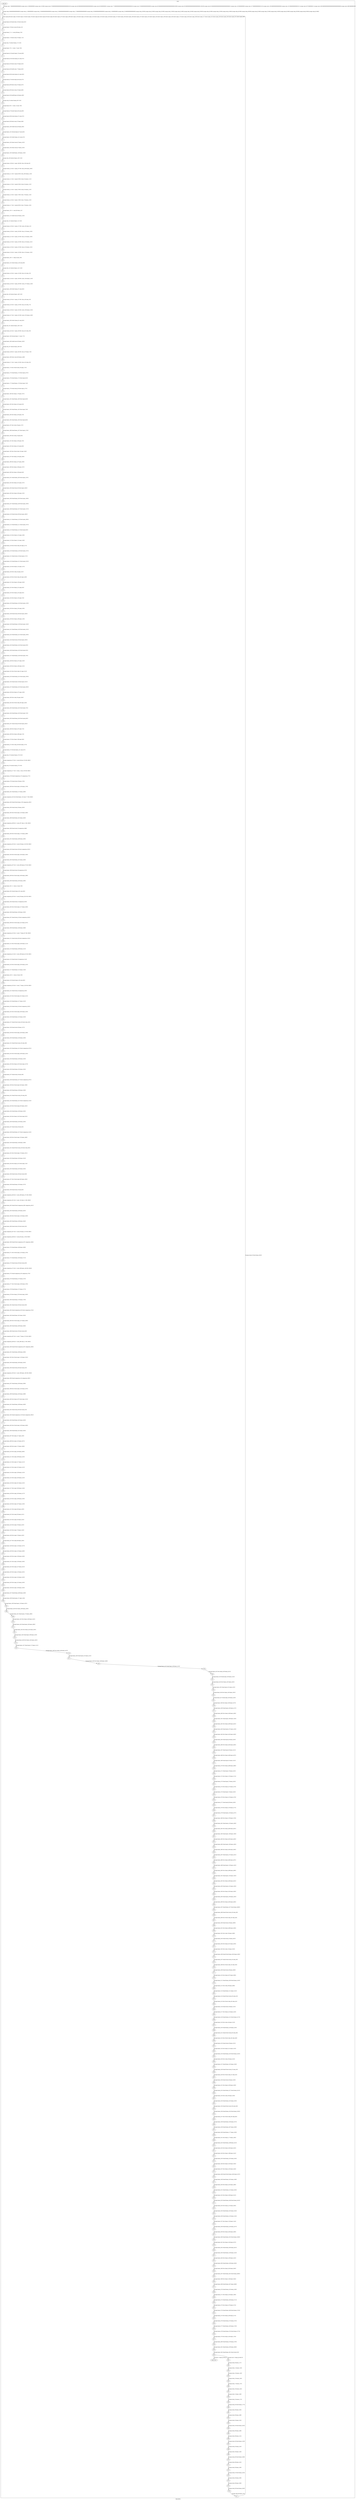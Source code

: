 digraph G {
label="Btor2XCFA";
subgraph cluster_0 {
label="main";
main_init[];
l1[];
l3[];
l4[];
l5[];
l6[];
l7[];
l8[];
l9[];
l10[];
l11[];
l12[];
l13[];
l14[];
l15[];
l16[];
l17[];
l18[];
l19[];
l20[];
l21[];
l22[];
l23[];
l24[];
l25[];
l26[];
l27[];
l28[];
l29[];
l30[];
l31[];
l32[];
l33[];
l34[];
l35[];
l36[];
l37[];
l38[];
l39[];
l40[];
l41[];
l42[];
l43[];
l44[];
l45[];
l46[];
l47[];
l48[];
l49[];
l50[];
l51[];
l52[];
l53[];
l54[];
l55[];
l56[];
l57[];
l58[];
l59[];
l60[];
l61[];
l62[];
l63[];
l64[];
l65[];
l66[];
l67[];
l68[];
l69[];
l70[];
l71[];
l72[];
l73[];
l74[];
l75[];
l76[];
l77[];
l78[];
l79[];
l80[];
l81[];
l82[];
l83[];
l84[];
l85[];
l86[];
l87[];
l88[];
l89[];
l90[];
l91[];
l92[];
l93[];
l94[];
l95[];
l96[];
l97[];
l98[];
l99[];
l100[];
l101[];
l102[];
l103[];
l104[];
l105[];
l106[];
l107[];
l108[];
l109[];
l110[];
l111[];
l112[];
l113[];
l114[];
l115[];
l116[];
l117[];
l118[];
l119[];
l120[];
l121[];
l122[];
l123[];
l124[];
l125[];
l126[];
l127[];
l128[];
l129[];
l130[];
l131[];
l132[];
l133[];
l134[];
l135[];
l136[];
l137[];
l138[];
l139[];
l140[];
l141[];
l142[];
l143[];
l144[];
l145[];
l146[];
l147[];
l148[];
l149[];
l150[];
l151[];
l152[];
l153[];
l154[];
l155[];
l156[];
l157[];
l158[];
l159[];
l160[];
l161[];
l162[];
l163[];
l164[];
l165[];
l166[];
l167[];
l168[];
l169[];
l170[];
l171[];
l172[];
l173[];
l174[];
l175[];
l176[];
l177[];
l178[];
l179[];
l180[];
l181[];
l182[];
l183[];
l184[];
l185[];
l186[];
l187[];
l188[];
l189[];
l190[];
l191[];
l192[];
l193[];
l194[];
l195[];
l196[];
l197[];
l198[];
l199[];
l200[];
l201[];
l202[];
l203[];
l204[];
l205[];
l206[];
l207[];
l208[];
l209[];
l210[];
l211[];
l212[];
l213[];
l214[];
l215[];
l216[];
l217[];
l218[];
l219[];
l220[];
l221[];
l222[];
l223[];
l224[];
l225[];
l226[];
l227[];
l228[];
l229[];
l230[];
l231[];
l232[];
l233[];
l234[];
l235[];
l236[];
l237[];
l238[];
l239[];
l240[];
l241[];
l242[];
l243[];
l244[];
l245[];
l246[];
l247[];
l248[];
l249[];
l250[];
l251[];
l252[];
l253[];
l254[];
l255[];
l256[];
l257[];
l258[];
l259[];
l260[];
l261[];
l262[];
l263[];
l264[];
l265[];
l266[];
l267[];
l268[];
l269[];
l270[];
l271[];
l272[];
l273[];
l274[];
l275[];
l276[];
l277[];
l278[];
l279[];
l280[];
l281[];
l282[];
l283[];
l284[];
l285[];
l286[];
l287[];
l288[];
l289[];
l290[];
l291[];
l292[];
l293[];
l294[];
l295[];
l296[];
l297[];
l298[];
l299[];
l300[];
l301[];
l302[];
l303[];
l304[];
l305[];
l306[];
l307[];
l308[];
l309[];
l310[];
l311[];
l312[];
l313[];
l314[];
l315[];
l316[];
l317[];
l318[];
l319[];
l320[];
l321[];
l322[];
l323[];
l324[];
l325[];
l326[];
l327[];
l328[];
l329[];
l330[];
l331[];
l332[];
l333[];
l334[];
l335[];
l336[];
l337[];
l338[];
l339[];
l340[];
l341[];
l342[];
l343[];
l344[];
l345[];
l346[];
l347[];
l348[];
l349[];
l350[];
l351[];
l352[];
l353[];
l354[];
l355[];
l356[];
l357[];
l358[];
l359[];
l360[];
l361[];
l362[];
l363[];
l364[];
l365[];
l366[];
l367[];
l368[];
l369[];
l370[];
l371[];
l372[];
l373[];
l374[];
l375[];
l376[];
l377[];
l378[];
l379[];
l380[];
l381[];
l382[];
l383[];
l384[];
l385[];
l386[];
l387[];
l388[];
l389[];
l390[];
l391[];
l392[];
l393[];
l394[];
l395[];
l396[];
l397[];
l398[];
l399[];
l400[];
l401[];
l402[];
l403[];
l404[];
l405[];
l406[];
l407[];
l408[];
l409[];
l410[];
l411[];
l412[];
l413[];
l414[];
l415[];
l416[];
l417[];
l418[];
l419[];
l420[];
l421[];
l422[];
l423[];
l424[];
l425[];
l426[];
l427[];
l428[];
l429[];
l430[];
l431[];
l432[];
l433[];
l434[];
l435[];
l436[];
l437[];
l438[];
l439[];
l440[];
l441[];
l442[];
l443[];
l444[];
l445[];
l446[];
l447[];
l448[];
l449[];
l450[];
main_error[];
l451[];
l452[];
l453[];
l454[];
l455[];
l456[];
l457[];
l458[];
l459[];
l460[];
l461[];
l462[];
l463[];
l464[];
l465[];
l466[];
l467[];
l468[];
l469[];
l470[];
l471[];
l472[];
l473[];
l474[];
l475[];
l476[];
l477[];
main_init -> l1 [label="[(assign const_7 #b0000000000000000),(assign const_10 #b00000000),(assign const_25 #b0),(assign const_67 #b00000000000000000000000000001010),(assign const_68 #b000000000000000000000000),(assign const_69 #b00000001),(assign const_77 #b00000000000000000000000000000010),(assign const_78 #b0000000000000000),(assign const_80 #b00000000000000000000000000010000),(assign const_85 #b00000000000000000000000001100100),(assign const_95 #b00000000000000000000000000000001),(assign const_128 #b00000000),(assign const_137 #b0000000000010110),(assign const_139 #b0000000000000000),(assign const_153 #b0000000000001011),(assign const_287 #b00000011),(assign const_296 #b00000000000000000000000000000000),(assign const_388 #b00000010)] "];
l3 -> l4 [label="[(havoc input_66),(havoc input_74),(havoc input_75),(havoc input_76),(havoc input_92),(havoc input_93),(havoc input_94),(havoc input_107),(havoc input_108),(havoc input_119),(havoc input_123),(havoc input_124),(havoc input_125),(havoc input_126),(havoc input_127),(havoc input_136),(havoc input_138),(havoc input_147),(havoc input_152),(havoc input_154),(havoc input_159),(havoc input_164),(havoc input_173),(havoc input_194),(havoc input_196),(havoc input_217),(havoc input_222),(havoc input_228),(havoc input_230),(havoc input_251),(havoc input_256)] "];
l4 -> l5 [label="[(assign binary_64 (bvand state_32 (bvnot state_62)))] "];
l5 -> l6 [label="[(assign binary_70 (bvxor const_69 state_21))] "];
l6 -> l7 [label="[(assign binary_71 (++ const_68 binary_70))] "];
l7 -> l8 [label="[(assign binary_72 (bvmul const_67 binary_71))] "];
l8 -> l9 [label="[(assign slice_73 (extract binary_72 0 16))] "];
l9 -> l10 [label="[(assign binary_79 (++ state_17 const_78))] "];
l10 -> l11 [label="[(assign binary_81 (bvashr binary_79 const_80))] "];
l11 -> l12 [label="[(assign binary_82 (bvsrem binary_81 const_67))] "];
l12 -> l13 [label="[(assign binary_83 (bvmul const_67 binary_82))] "];
l13 -> l14 [label="[(assign binary_84 (bvadd const_77 binary_83))] "];
l14 -> l15 [label="[(assign binary_86 (bvsrem binary_81 const_85))] "];
l15 -> l16 [label="[(assign binary_87 (bvsdiv binary_86 const_67))] "];
l16 -> l17 [label="[(assign binary_88 (bvmul const_67 binary_87))] "];
l17 -> l18 [label="[(assign binary_89 (bvmul const_67 binary_88))] "];
l18 -> l19 [label="[(assign binary_90 (bvadd binary_84 binary_89))] "];
l19 -> l20 [label="[(assign slice_91 (extract binary_90 0 16))] "];
l20 -> l21 [label="[(assign binary_96 (++ state_13 const_78))] "];
l21 -> l22 [label="[(assign binary_97 (bvashr binary_96 const_80))] "];
l22 -> l23 [label="[(assign binary_98 (bvsrem binary_97 const_67))] "];
l23 -> l24 [label="[(assign binary_99 (bvmul const_67 binary_98))] "];
l24 -> l25 [label="[(assign binary_100 (bvadd const_95 binary_99))] "];
l25 -> l26 [label="[(assign binary_101 (bvsrem binary_97 const_85))] "];
l26 -> l27 [label="[(assign binary_102 (bvsdiv binary_101 const_67))] "];
l27 -> l28 [label="[(assign binary_103 (bvmul const_67 binary_102))] "];
l28 -> l29 [label="[(assign binary_104 (bvmul const_67 binary_103))] "];
l29 -> l30 [label="[(assign binary_105 (bvadd binary_100 binary_104))] "];
l30 -> l31 [label="[(assign slice_106 (extract binary_105 0 16))] "];
l31 -> l32 [label="[(assign ternary_109 (ite (= input_108 #b1) slice_106 state_8))] "];
l32 -> l33 [label="[(assign ternary_110 (ite (= input_107 #b1) slice_106 ternary_109))] "];
l33 -> l34 [label="[(assign ternary_111 (ite (= input_94 #b1) slice_106 ternary_110))] "];
l34 -> l35 [label="[(assign ternary_112 (ite (= input_93 #b1) slice_91 ternary_111))] "];
l35 -> l36 [label="[(assign ternary_113 (ite (= input_92 #b1) slice_91 ternary_112))] "];
l36 -> l37 [label="[(assign ternary_114 (ite (= input_76 #b1) slice_91 ternary_113))] "];
l37 -> l38 [label="[(assign ternary_115 (ite (= input_75 #b1) slice_73 ternary_114))] "];
l38 -> l39 [label="[(assign ternary_116 (ite (= input_74 #b1) slice_73 ternary_115))] "];
l39 -> l40 [label="[(assign ternary_117 (ite (= input_66 #b1) slice_73 ternary_116))] "];
l40 -> l41 [label="[(assign binary_120 (++ const_68 state_11))] "];
l41 -> l42 [label="[(assign binary_121 (bvadd const_95 binary_120))] "];
l42 -> l43 [label="[(assign slice_122 (extract binary_121 0 8))] "];
l43 -> l44 [label="[(assign ternary_129 (ite (= input_127 #b1) const_128 state_11))] "];
l44 -> l45 [label="[(assign ternary_130 (ite (= input_126 #b1) slice_122 ternary_129))] "];
l45 -> l46 [label="[(assign ternary_131 (ite (= input_125 #b1) slice_122 ternary_130))] "];
l46 -> l47 [label="[(assign ternary_132 (ite (= input_124 #b1) slice_122 ternary_131))] "];
l47 -> l48 [label="[(assign ternary_133 (ite (= input_123 #b1) slice_122 ternary_132))] "];
l48 -> l49 [label="[(assign ternary_134 (ite (= input_119 #b1) slice_122 ternary_133))] "];
l49 -> l50 [label="[(assign binary_140 (++ state_8 const_78))] "];
l50 -> l51 [label="[(assign binary_141 (bvashr binary_140 const_80))] "];
l51 -> l52 [label="[(assign slice_142 (extract binary_141 0 16))] "];
l52 -> l53 [label="[(assign ternary_143 (ite (= input_123 #b1) slice_142 state_13))] "];
l53 -> l54 [label="[(assign ternary_144 (ite (= input_138 #b1) const_139 ternary_143))] "];
l54 -> l55 [label="[(assign ternary_145 (ite (= input_136 #b1) const_137 ternary_144))] "];
l55 -> l56 [label="[(assign binary_148 (bvsdiv binary_97 const_85))] "];
l56 -> l57 [label="[(assign slice_149 (extract binary_148 0 16))] "];
l57 -> l58 [label="[(assign ternary_150 (ite (= input_147 #b1) slice_149 state_15))] "];
l58 -> l59 [label="[(assign ternary_155 (ite (= input_119 #b1) slice_142 state_17))] "];
l59 -> l60 [label="[(assign ternary_156 (ite (= input_154 #b1) const_139 ternary_155))] "];
l60 -> l61 [label="[(assign ternary_157 (ite (= input_152 #b1) const_153 ternary_156))] "];
l61 -> l62 [label="[(assign binary_160 (bvsdiv binary_81 const_85))] "];
l62 -> l63 [label="[(assign slice_161 (extract binary_160 0 16))] "];
l63 -> l64 [label="[(assign ternary_162 (ite (= input_159 #b1) slice_161 state_19))] "];
l64 -> l65 [label="[(assign binary_165 (bvsrem binary_71 const_77))] "];
l65 -> l66 [label="[(assign binary_166 (bvadd const_95 binary_165))] "];
l66 -> l67 [label="[(assign slice_167 (extract binary_166 0 8))] "];
l67 -> l68 [label="[(assign ternary_168 (ite (= input_164 #b1) slice_167 binary_70))] "];
l68 -> l69 [label="[(assign binary_169 (bvxor const_69 ternary_168))] "];
l69 -> l70 [label="[(assign ternary_171 (ite (= input_124 #b1) slice_142 state_23))] "];
l70 -> l71 [label="[(assign binary_174 (bvor (bvnot state_26) input_173))] "];
l71 -> l72 [label="[(assign binary_175 (bvand binary_174 (bvnot input_107)))] "];
l72 -> l73 [label="[(assign binary_176 (bvand binary_175 (bvnot input_92)))] "];
l73 -> l74 [label="[(assign binary_177 (bvand binary_176 (bvnot input_74)))] "];
l74 -> l75 [label="[(assign binary_179 (bvand state_28 (bvnot input_127)))] "];
l75 -> l76 [label="[(assign binary_180 (bvor binary_179 input_107))] "];
l76 -> l77 [label="[(assign binary_181 (bvand binary_180 (bvnot input_94)))] "];
l77 -> l78 [label="[(assign binary_182 (bvor binary_181 input_92))] "];
l78 -> l79 [label="[(assign binary_183 (bvand binary_182 (bvnot input_76)))] "];
l79 -> l80 [label="[(assign binary_184 (bvor binary_183 input_74))] "];
l80 -> l81 [label="[(assign binary_185 (bvand binary_184 (bvnot input_66)))] "];
l81 -> l82 [label="[(assign binary_187 (bvor state_30 input_127))] "];
l82 -> l83 [label="[(assign binary_188 (bvand binary_187 (bvnot input_173)))] "];
l83 -> l84 [label="[(assign binary_190 (bvor state_32 input_94))] "];
l84 -> l85 [label="[(assign binary_191 (bvor binary_190 input_76))] "];
l85 -> l86 [label="[(assign binary_192 (bvor binary_191 input_66))] "];
l86 -> l87 [label="[(assign binary_195 (bvor (bvnot state_34) input_194))] "];
l87 -> l88 [label="[(assign binary_197 (bvor binary_195 input_196))] "];
l88 -> l89 [label="[(assign binary_198 (bvor binary_197 input_108))] "];
l89 -> l90 [label="[(assign binary_199 (bvor binary_198 input_107))] "];
l90 -> l91 [label="[(assign binary_200 (bvor binary_199 input_94))] "];
l91 -> l92 [label="[(assign binary_201 (bvand binary_200 (bvnot input_123)))] "];
l92 -> l93 [label="[(assign binary_202 (bvor binary_201 input_147))] "];
l93 -> l94 [label="[(assign binary_204 (bvand state_36 (bvnot input_194)))] "];
l94 -> l95 [label="[(assign binary_205 (bvor binary_204 input_123))] "];
l95 -> l96 [label="[(assign binary_206 (bvand binary_205 (bvnot input_138)))] "];
l96 -> l97 [label="[(assign binary_207 (bvand binary_206 (bvnot input_136)))] "];
l97 -> l98 [label="[(assign binary_208 (bvand binary_207 (bvnot input_147)))] "];
l98 -> l99 [label="[(assign binary_210 (bvand state_38 (bvnot input_196)))] "];
l99 -> l100 [label="[(assign binary_211 (bvand binary_210 (bvnot input_108)))] "];
l100 -> l101 [label="[(assign binary_212 (bvand binary_211 (bvnot input_107)))] "];
l101 -> l102 [label="[(assign binary_213 (bvand binary_212 (bvnot input_94)))] "];
l102 -> l103 [label="[(assign binary_214 (bvor binary_213 input_138))] "];
l103 -> l104 [label="[(assign binary_215 (bvor binary_214 input_136))] "];
l104 -> l105 [label="[(assign binary_218 (bvor (bvnot state_40) input_217))] "];
l105 -> l106 [label="[(assign binary_219 (bvand binary_218 (bvnot input_147)))] "];
l106 -> l107 [label="[(assign binary_221 (bvand state_42 (bvnot input_217)))] "];
l107 -> l108 [label="[(assign binary_223 (bvand binary_221 (bvnot input_222)))] "];
l108 -> l109 [label="[(assign binary_224 (bvor binary_223 input_147))] "];
l109 -> l110 [label="[(assign binary_226 (bvor state_44 input_222))] "];
l110 -> l111 [label="[(assign binary_229 (bvor (bvnot state_46) input_228))] "];
l111 -> l112 [label="[(assign binary_231 (bvor binary_229 input_230))] "];
l112 -> l113 [label="[(assign binary_232 (bvor binary_231 input_93))] "];
l113 -> l114 [label="[(assign binary_233 (bvor binary_232 input_92))] "];
l114 -> l115 [label="[(assign binary_234 (bvor binary_233 input_76))] "];
l115 -> l116 [label="[(assign binary_235 (bvand binary_234 (bvnot input_119)))] "];
l116 -> l117 [label="[(assign binary_236 (bvor binary_235 input_159))] "];
l117 -> l118 [label="[(assign binary_238 (bvand state_48 (bvnot input_228)))] "];
l118 -> l119 [label="[(assign binary_239 (bvor binary_238 input_119))] "];
l119 -> l120 [label="[(assign binary_240 (bvand binary_239 (bvnot input_154)))] "];
l120 -> l121 [label="[(assign binary_241 (bvand binary_240 (bvnot input_152)))] "];
l121 -> l122 [label="[(assign binary_242 (bvand binary_241 (bvnot input_159)))] "];
l122 -> l123 [label="[(assign binary_244 (bvand state_50 (bvnot input_230)))] "];
l123 -> l124 [label="[(assign binary_245 (bvand binary_244 (bvnot input_93)))] "];
l124 -> l125 [label="[(assign binary_246 (bvand binary_245 (bvnot input_92)))] "];
l125 -> l126 [label="[(assign binary_247 (bvand binary_246 (bvnot input_76)))] "];
l126 -> l127 [label="[(assign binary_248 (bvor binary_247 input_154))] "];
l127 -> l128 [label="[(assign binary_249 (bvor binary_248 input_152))] "];
l128 -> l129 [label="[(assign binary_252 (bvor (bvnot state_52) input_251))] "];
l129 -> l130 [label="[(assign binary_253 (bvand binary_252 (bvnot input_159)))] "];
l130 -> l131 [label="[(assign binary_255 (bvand state_54 (bvnot input_251)))] "];
l131 -> l132 [label="[(assign binary_257 (bvand binary_255 (bvnot input_256)))] "];
l132 -> l133 [label="[(assign binary_258 (bvor binary_257 input_159))] "];
l133 -> l134 [label="[(assign binary_260 (bvor state_56 input_256))] "];
l134 -> l135 [label="[(assign binary_262 (bvor (bvnot state_58) input_164))] "];
l135 -> l136 [label="[(assign binary_263 (bvand binary_262 (bvnot input_75)))] "];
l136 -> l137 [label="[(assign binary_264 (bvand binary_263 (bvnot input_74)))] "];
l137 -> l138 [label="[(assign binary_265 (bvand binary_264 (bvnot input_66)))] "];
l138 -> l139 [label="[(assign binary_267 (bvand state_60 (bvnot input_164)))] "];
l139 -> l140 [label="[(assign binary_268 (bvor binary_267 input_75))] "];
l140 -> l141 [label="[(assign binary_269 (bvor binary_268 input_74))] "];
l141 -> l142 [label="[(assign binary_270 (bvor binary_269 input_66))] "];
l142 -> l143 [label="[(assign binary_272 (bvor state_28 (bvnot input_127)))] "];
l143 -> l144 [label="[(assign binary_273 (bvsrem binary_141 const_67))] "];
l144 -> l145 [label="[(assign slice_274 (extract binary_273 8 32))] "];
l145 -> l146 [label="[(assign comparison_275 (ite (= const_68 slice_274) #b1 #b0))] "];
l146 -> l147 [label="[(assign slice_276 (extract binary_273 0 8))] "];
l147 -> l148 [label="[(assign comparison_277 (ite (= state_11 slice_276) #b1 #b0))] "];
l148 -> l149 [label="[(assign binary_278 (bvand comparison_275 comparison_277))] "];
l149 -> l150 [label="[(assign binary_279 (bvand state_30 binary_278))] "];
l150 -> l151 [label="[(assign binary_280 (bvor (bvnot input_126) binary_279))] "];
l151 -> l152 [label="[(assign binary_281 (bvand binary_272 binary_280))] "];
l152 -> l153 [label="[(assign comparison_282 (ite (bvule binary_120 const_77) #b1 #b0))] "];
l153 -> l154 [label="[(assign binary_283 (bvand (bvnot binary_278) comparison_282))] "];
l154 -> l155 [label="[(assign binary_284 (bvand state_30 binary_283))] "];
l155 -> l156 [label="[(assign binary_285 (bvor (bvnot input_125) binary_284))] "];
l156 -> l157 [label="[(assign binary_286 (bvand binary_281 binary_285))] "];
l157 -> l158 [label="[(assign comparison_288 (ite (= const_287 state_11) #b1 #b0))] "];
l158 -> l159 [label="[(assign binary_289 (bvand state_30 comparison_288))] "];
l159 -> l160 [label="[(assign binary_290 (bvor (bvnot input_173) binary_289))] "];
l160 -> l161 [label="[(assign binary_291 (bvand binary_286 binary_290))] "];
l161 -> l162 [label="[(assign comparison_292 (ite (= const_95 binary_102) #b1 #b0))] "];
l162 -> l163 [label="[(assign binary_293 (bvand state_36 (bvnot comparison_292)))] "];
l163 -> l164 [label="[(assign binary_294 (bvor (bvnot input_194) binary_293))] "];
l164 -> l165 [label="[(assign binary_295 (bvand binary_291 binary_294))] "];
l165 -> l166 [label="[(assign comparison_297 (ite (= const_296 binary_97) #b1 #b0))] "];
l166 -> l167 [label="[(assign binary_298 (bvand state_38 comparison_297))] "];
l167 -> l168 [label="[(assign binary_299 (bvor (bvnot input_196) binary_298))] "];
l168 -> l169 [label="[(assign binary_300 (bvand binary_295 binary_299))] "];
l169 -> l170 [label="[(assign binary_301 (++ state_15 const_78))] "];
l170 -> l171 [label="[(assign binary_302 (bvashr binary_301 const_80))] "];
l171 -> l172 [label="[(assign comparison_303 (ite (= const_95 binary_302) #b1 #b0))] "];
l172 -> l173 [label="[(assign binary_304 (bvand state_42 comparison_303))] "];
l173 -> l174 [label="[(assign binary_305 (bvor (bvnot input_217) binary_304))] "];
l174 -> l175 [label="[(assign binary_306 (bvand binary_300 binary_305))] "];
l175 -> l176 [label="[(assign binary_307 (bvand state_42 (bvnot comparison_303)))] "];
l176 -> l177 [label="[(assign binary_308 (bvor (bvnot input_222) binary_307))] "];
l177 -> l178 [label="[(assign binary_309 (bvand binary_306 binary_308))] "];
l178 -> l179 [label="[(assign comparison_310 (ite (= const_77 binary_87) #b1 #b0))] "];
l179 -> l180 [label="[(assign binary_311 (bvand state_48 (bvnot comparison_310)))] "];
l180 -> l181 [label="[(assign binary_312 (bvor (bvnot input_228) binary_311))] "];
l181 -> l182 [label="[(assign binary_313 (bvand binary_309 binary_312))] "];
l182 -> l183 [label="[(assign comparison_314 (ite (= const_296 binary_81) #b1 #b0))] "];
l183 -> l184 [label="[(assign binary_315 (bvand state_50 comparison_314))] "];
l184 -> l185 [label="[(assign binary_316 (bvor (bvnot input_230) binary_315))] "];
l185 -> l186 [label="[(assign binary_317 (bvand binary_313 binary_316))] "];
l186 -> l187 [label="[(assign binary_318 (++ state_19 const_78))] "];
l187 -> l188 [label="[(assign binary_319 (bvashr binary_318 const_80))] "];
l188 -> l189 [label="[(assign comparison_320 (ite (= const_77 binary_319) #b1 #b0))] "];
l189 -> l190 [label="[(assign binary_321 (bvand state_54 comparison_320))] "];
l190 -> l191 [label="[(assign binary_322 (bvor (bvnot input_251) binary_321))] "];
l191 -> l192 [label="[(assign binary_323 (bvand binary_317 binary_322))] "];
l192 -> l193 [label="[(assign binary_324 (bvand state_54 (bvnot comparison_320)))] "];
l193 -> l194 [label="[(assign binary_325 (bvor (bvnot input_256) binary_324))] "];
l194 -> l195 [label="[(assign binary_326 (bvand binary_323 binary_325))] "];
l195 -> l196 [label="[(assign binary_327 (bvand (bvnot state_26) (bvnot state_34)))] "];
l196 -> l197 [label="[(assign binary_328 (bvand state_60 binary_327))] "];
l197 -> l198 [label="[(assign binary_329 (bvor (bvnot input_164) binary_328))] "];
l198 -> l199 [label="[(assign binary_330 (bvand binary_326 binary_329))] "];
l199 -> l200 [label="[(assign binary_331 (bvand (bvnot state_26) state_38))] "];
l200 -> l201 [label="[(assign binary_332 (bvand binary_331 (bvnot comparison_297)))] "];
l201 -> l202 [label="[(assign binary_333 (bvor (bvnot input_108) binary_332))] "];
l202 -> l203 [label="[(assign binary_334 (bvand binary_330 binary_333))] "];
l203 -> l204 [label="[(assign binary_335 (bvor binary_332 (bvnot input_107)))] "];
l204 -> l205 [label="[(assign binary_336 (bvand binary_334 binary_335))] "];
l205 -> l206 [label="[(assign binary_337 (bvand state_28 state_38))] "];
l206 -> l207 [label="[(assign binary_338 (bvand binary_337 (bvnot comparison_297)))] "];
l207 -> l208 [label="[(assign binary_339 (bvor (bvnot input_94) binary_338))] "];
l208 -> l209 [label="[(assign binary_340 (bvand binary_336 binary_339))] "];
l209 -> l210 [label="[(assign binary_341 (bvand (bvnot state_26) state_50))] "];
l210 -> l211 [label="[(assign binary_342 (bvand binary_341 (bvnot comparison_314)))] "];
l211 -> l212 [label="[(assign binary_343 (bvor (bvnot input_93) binary_342))] "];
l212 -> l213 [label="[(assign binary_344 (bvand binary_340 binary_343))] "];
l213 -> l214 [label="[(assign binary_345 (bvor binary_342 (bvnot input_92)))] "];
l214 -> l215 [label="[(assign binary_346 (bvand binary_344 binary_345))] "];
l215 -> l216 [label="[(assign binary_347 (bvand state_28 state_50))] "];
l216 -> l217 [label="[(assign binary_348 (bvand binary_347 (bvnot comparison_314)))] "];
l217 -> l218 [label="[(assign binary_349 (bvor (bvnot input_76) binary_348))] "];
l218 -> l219 [label="[(assign binary_350 (bvand binary_346 binary_349))] "];
l219 -> l220 [label="[(assign binary_351 (bvand (bvnot state_26) (bvnot state_58)))] "];
l220 -> l221 [label="[(assign binary_352 (bvor (bvnot input_75) binary_351))] "];
l221 -> l222 [label="[(assign binary_353 (bvand binary_350 binary_352))] "];
l222 -> l223 [label="[(assign binary_354 (bvor binary_351 (bvnot input_74)))] "];
l223 -> l224 [label="[(assign binary_355 (bvand binary_353 binary_354))] "];
l224 -> l225 [label="[(assign binary_356 (bvand state_28 (bvnot state_58)))] "];
l225 -> l226 [label="[(assign binary_357 (bvor (bvnot input_66) binary_356))] "];
l226 -> l227 [label="[(assign binary_358 (bvand binary_355 binary_357))] "];
l227 -> l228 [label="[(assign binary_359 (bvand state_30 state_60))] "];
l228 -> l229 [label="[(assign comparison_360 (ite (= const_296 binary_273) #b1 #b0))] "];
l229 -> l230 [label="[(assign comparison_361 (ite (= const_128 state_11) #b1 #b0))] "];
l230 -> l231 [label="[(assign binary_362 (bvand (bvnot comparison_360) comparison_361))] "];
l231 -> l232 [label="[(assign binary_363 (bvand binary_359 binary_362))] "];
l232 -> l233 [label="[(assign binary_364 (bvor (bvnot input_124) binary_363))] "];
l233 -> l234 [label="[(assign binary_365 (bvand binary_358 binary_364))] "];
l234 -> l235 [label="[(assign binary_366 (bvand state_30 (bvnot state_34)))] "];
l235 -> l236 [label="[(assign comparison_367 (ite (= const_95 binary_273) #b1 #b0))] "];
l236 -> l237 [label="[(assign comparison_368 (ite (= const_69 state_11) #b1 #b0))] "];
l237 -> l238 [label="[(assign binary_369 (bvand (bvnot comparison_367) comparison_368))] "];
l238 -> l239 [label="[(assign binary_370 (bvand binary_366 binary_369))] "];
l239 -> l240 [label="[(assign binary_371 (bvor (bvnot input_123) binary_370))] "];
l240 -> l241 [label="[(assign binary_372 (bvand binary_365 binary_371))] "];
l241 -> l242 [label="[(assign binary_373 (bvand state_36 (bvnot state_40)))] "];
l242 -> l243 [label="[(assign comparison_374 (ite (= const_296 binary_148) #b1 #b0))] "];
l243 -> l244 [label="[(assign binary_375 (bvand comparison_292 comparison_374))] "];
l244 -> l245 [label="[(assign binary_376 (bvand binary_373 binary_375))] "];
l245 -> l246 [label="[(assign binary_377 (bvor (bvnot input_138) binary_376))] "];
l246 -> l247 [label="[(assign binary_378 (bvand binary_372 binary_377))] "];
l247 -> l248 [label="[(assign binary_379 (bvor binary_376 (bvnot input_136)))] "];
l248 -> l249 [label="[(assign binary_380 (bvand binary_378 binary_379))] "];
l249 -> l250 [label="[(assign binary_381 (bvand state_36 (bvnot state_40)))] "];
l250 -> l251 [label="[(assign binary_382 (bvand comparison_292 (bvnot comparison_374)))] "];
l251 -> l252 [label="[(assign binary_383 (bvand binary_381 binary_382))] "];
l252 -> l253 [label="[(assign binary_384 (bvor (bvnot input_147) binary_383))] "];
l253 -> l254 [label="[(assign binary_385 (bvand binary_380 binary_384))] "];
l254 -> l255 [label="[(assign binary_386 (bvand state_30 (bvnot state_46)))] "];
l255 -> l256 [label="[(assign comparison_387 (ite (= const_77 binary_273) #b1 #b0))] "];
l256 -> l257 [label="[(assign comparison_389 (ite (= const_388 state_11) #b1 #b0))] "];
l257 -> l258 [label="[(assign binary_390 (bvand (bvnot comparison_387) comparison_389))] "];
l258 -> l259 [label="[(assign binary_391 (bvand binary_386 binary_390))] "];
l259 -> l260 [label="[(assign binary_392 (bvor (bvnot input_119) binary_391))] "];
l260 -> l261 [label="[(assign binary_393 (bvand binary_385 binary_392))] "];
l261 -> l262 [label="[(assign binary_394 (bvand state_48 (bvnot state_52)))] "];
l262 -> l263 [label="[(assign comparison_395 (ite (= const_296 binary_160) #b1 #b0))] "];
l263 -> l264 [label="[(assign binary_396 (bvand comparison_310 comparison_395))] "];
l264 -> l265 [label="[(assign binary_397 (bvand binary_394 binary_396))] "];
l265 -> l266 [label="[(assign binary_398 (bvor (bvnot input_154) binary_397))] "];
l266 -> l267 [label="[(assign binary_399 (bvand binary_393 binary_398))] "];
l267 -> l268 [label="[(assign binary_400 (bvor binary_397 (bvnot input_152)))] "];
l268 -> l269 [label="[(assign binary_401 (bvand binary_399 binary_400))] "];
l269 -> l270 [label="[(assign binary_402 (bvand state_48 (bvnot state_52)))] "];
l270 -> l271 [label="[(assign binary_403 (bvand comparison_310 (bvnot comparison_395)))] "];
l271 -> l272 [label="[(assign binary_404 (bvand binary_402 binary_403))] "];
l272 -> l273 [label="[(assign binary_405 (bvor (bvnot input_159) binary_404))] "];
l273 -> l274 [label="[(assign binary_406 (bvand binary_401 binary_405))] "];
l274 -> l275 [label="[(assign binary_407 (bvor input_127 input_126))] "];
l275 -> l276 [label="[(assign binary_408 (bvor input_125 binary_407))] "];
l276 -> l277 [label="[(assign binary_409 (bvor input_173 binary_408))] "];
l277 -> l278 [label="[(assign binary_410 (bvor input_194 binary_409))] "];
l278 -> l279 [label="[(assign binary_411 (bvor input_196 binary_410))] "];
l279 -> l280 [label="[(assign binary_412 (bvor input_217 binary_411))] "];
l280 -> l281 [label="[(assign binary_413 (bvor input_222 binary_412))] "];
l281 -> l282 [label="[(assign binary_414 (bvor input_228 binary_413))] "];
l282 -> l283 [label="[(assign binary_415 (bvor input_230 binary_414))] "];
l283 -> l284 [label="[(assign binary_416 (bvor input_251 binary_415))] "];
l284 -> l285 [label="[(assign binary_417 (bvor input_256 binary_416))] "];
l285 -> l286 [label="[(assign binary_418 (bvor input_164 binary_417))] "];
l286 -> l287 [label="[(assign binary_419 (bvor input_108 binary_418))] "];
l287 -> l288 [label="[(assign binary_420 (bvor input_107 binary_419))] "];
l288 -> l289 [label="[(assign binary_421 (bvor input_94 binary_420))] "];
l289 -> l290 [label="[(assign binary_422 (bvor input_93 binary_421))] "];
l290 -> l291 [label="[(assign binary_423 (bvor input_92 binary_422))] "];
l291 -> l292 [label="[(assign binary_424 (bvor input_76 binary_423))] "];
l292 -> l293 [label="[(assign binary_425 (bvor input_75 binary_424))] "];
l293 -> l294 [label="[(assign binary_426 (bvor input_74 binary_425))] "];
l294 -> l295 [label="[(assign binary_427 (bvor input_66 binary_426))] "];
l295 -> l296 [label="[(assign binary_428 (bvor input_124 binary_427))] "];
l296 -> l297 [label="[(assign binary_429 (bvor input_123 binary_428))] "];
l297 -> l298 [label="[(assign binary_430 (bvor input_138 binary_429))] "];
l298 -> l299 [label="[(assign binary_431 (bvor input_136 binary_430))] "];
l299 -> l300 [label="[(assign binary_432 (bvor input_147 binary_431))] "];
l300 -> l301 [label="[(assign binary_433 (bvor input_119 binary_432))] "];
l301 -> l302 [label="[(assign binary_434 (bvor input_154 binary_433))] "];
l302 -> l303 [label="[(assign binary_435 (bvor input_152 binary_434))] "];
l303 -> l304 [label="[(assign binary_436 (bvor input_159 binary_435))] "];
l304 -> l305 [label="[(assign binary_437 (bvand binary_406 binary_436))] "];
l305 -> l306 [label="[(assign binary_438 (bvand input_127 input_126))] "];
l306 -> l307 [label="[(assign binary_439 (bvand input_125 binary_407))] "];
l307 -> l308 [label="[(assign binary_440 (bvor binary_438 binary_439))] "];
l308 -> l309 [label="[(assign binary_441 (bvand input_173 binary_408))] "];
l309 -> l310 [label="[(assign binary_442 (bvor binary_440 binary_441))] "];
l310 -> l311 [label="[(assign binary_443 (bvand input_194 binary_409))] "];
l311 -> l312 [label="[(assign binary_444 (bvor binary_442 binary_443))] "];
l312 -> l313 [label="[(assign binary_445 (bvand input_196 binary_410))] "];
l313 -> l314 [label="[(assign binary_446 (bvor binary_444 binary_445))] "];
l314 -> l315 [label="[(assign binary_447 (bvand input_217 binary_411))] "];
l315 -> l316 [label="[(assign binary_448 (bvor binary_446 binary_447))] "];
l316 -> l317 [label="[(assign binary_449 (bvand input_222 binary_412))] "];
l317 -> l318 [label="[(assign binary_450 (bvor binary_448 binary_449))] "];
l318 -> l319 [label="[(assign binary_451 (bvand input_228 binary_413))] "];
l319 -> l320 [label="[(assign binary_452 (bvor binary_450 binary_451))] "];
l320 -> l321 [label="[(assign binary_453 (bvand input_230 binary_414))] "];
l321 -> l322 [label="[(assign binary_454 (bvor binary_452 binary_453))] "];
l322 -> l323 [label="[(assign binary_455 (bvand input_251 binary_415))] "];
l323 -> l324 [label="[(assign binary_456 (bvor binary_454 binary_455))] "];
l324 -> l325 [label="[(assign binary_457 (bvand input_256 binary_416))] "];
l325 -> l326 [label="[(assign binary_458 (bvor binary_456 binary_457))] "];
l326 -> l327 [label="[(assign binary_459 (bvand input_164 binary_417))] "];
l327 -> l328 [label="[(assign binary_460 (bvor binary_458 binary_459))] "];
l328 -> l329 [label="[(assign binary_461 (bvand input_108 binary_418))] "];
l329 -> l330 [label="[(assign binary_462 (bvor binary_460 binary_461))] "];
l330 -> l331 [label="[(assign binary_463 (bvand input_107 binary_419))] "];
l331 -> l332 [label="[(assign binary_464 (bvor binary_462 binary_463))] "];
l332 -> l333 [label="[(assign binary_465 (bvand input_94 binary_420))] "];
l333 -> l334 [label="[(assign binary_466 (bvor binary_464 binary_465))] "];
l334 -> l335 [label="[(assign binary_467 (bvand input_93 binary_421))] "];
l335 -> l336 [label="[(assign binary_468 (bvor binary_466 binary_467))] "];
l336 -> l337 [label="[(assign binary_469 (bvand input_92 binary_422))] "];
l337 -> l338 [label="[(assign binary_470 (bvor binary_468 binary_469))] "];
l338 -> l339 [label="[(assign binary_471 (bvand input_76 binary_423))] "];
l339 -> l340 [label="[(assign binary_472 (bvor binary_470 binary_471))] "];
l340 -> l341 [label="[(assign binary_473 (bvand input_75 binary_424))] "];
l341 -> l342 [label="[(assign binary_474 (bvor binary_472 binary_473))] "];
l342 -> l343 [label="[(assign binary_475 (bvand input_74 binary_425))] "];
l343 -> l344 [label="[(assign binary_476 (bvor binary_474 binary_475))] "];
l344 -> l345 [label="[(assign binary_477 (bvand input_66 binary_426))] "];
l345 -> l346 [label="[(assign binary_478 (bvor binary_476 binary_477))] "];
l346 -> l347 [label="[(assign binary_479 (bvand input_124 binary_427))] "];
l347 -> l348 [label="[(assign binary_480 (bvor binary_478 binary_479))] "];
l348 -> l349 [label="[(assign binary_481 (bvand input_123 binary_428))] "];
l349 -> l350 [label="[(assign binary_482 (bvor binary_480 binary_481))] "];
l350 -> l351 [label="[(assign binary_483 (bvand input_138 binary_429))] "];
l351 -> l352 [label="[(assign binary_484 (bvor binary_482 binary_483))] "];
l352 -> l353 [label="[(assign binary_485 (bvand input_136 binary_430))] "];
l353 -> l354 [label="[(assign binary_486 (bvor binary_484 binary_485))] "];
l354 -> l355 [label="[(assign binary_487 (bvand input_147 binary_431))] "];
l355 -> l356 [label="[(assign binary_488 (bvor binary_486 binary_487))] "];
l356 -> l357 [label="[(assign binary_489 (bvand input_119 binary_432))] "];
l357 -> l358 [label="[(assign binary_490 (bvor binary_488 binary_489))] "];
l358 -> l359 [label="[(assign binary_491 (bvand input_154 binary_433))] "];
l359 -> l360 [label="[(assign binary_492 (bvor binary_490 binary_491))] "];
l360 -> l361 [label="[(assign binary_493 (bvand input_152 binary_434))] "];
l361 -> l362 [label="[(assign binary_494 (bvor binary_492 binary_493))] "];
l362 -> l363 [label="[(assign binary_495 (bvand input_159 binary_435))] "];
l363 -> l364 [label="[(assign binary_496 (bvor binary_494 binary_495))] "];
l364 -> l365 [label="[(assign binary_497 (bvand binary_437 (bvnot binary_496)))] "];
l365 -> l366 [label="[(assign binary_498 (bvand (bvnot state_26) state_28))] "];
l366 -> l367 [label="[(assign binary_499 (bvor (bvnot state_26) state_28))] "];
l367 -> l368 [label="[(assign binary_500 (bvand state_30 binary_499))] "];
l368 -> l369 [label="[(assign binary_501 (bvor binary_498 binary_500))] "];
l369 -> l370 [label="[(assign binary_502 (bvor state_30 binary_499))] "];
l370 -> l371 [label="[(assign binary_503 (bvand state_32 binary_502))] "];
l371 -> l372 [label="[(assign binary_504 (bvor binary_501 binary_503))] "];
l372 -> l373 [label="[(assign binary_505 (bvor state_32 binary_502))] "];
l373 -> l374 [label="[(assign binary_506 (bvand (bvnot binary_504) binary_505))] "];
l374 -> l375 [label="[(assign binary_507 (bvand (bvnot state_34) state_36))] "];
l375 -> l376 [label="[(assign binary_508 (bvor (bvnot state_34) state_36))] "];
l376 -> l377 [label="[(assign binary_509 (bvand state_38 binary_508))] "];
l377 -> l378 [label="[(assign binary_510 (bvor binary_507 binary_509))] "];
l378 -> l379 [label="[(assign binary_511 (bvand binary_506 (bvnot binary_510)))] "];
l379 -> l380 [label="[(assign binary_512 (bvor state_38 binary_508))] "];
l380 -> l381 [label="[(assign binary_513 (bvand binary_511 binary_512))] "];
l381 -> l382 [label="[(assign binary_514 (bvand (bvnot state_40) state_42))] "];
l382 -> l383 [label="[(assign binary_515 (bvor (bvnot state_40) state_42))] "];
l383 -> l384 [label="[(assign binary_516 (bvand state_44 binary_515))] "];
l384 -> l385 [label="[(assign binary_517 (bvor binary_514 binary_516))] "];
l385 -> l386 [label="[(assign binary_518 (bvand binary_513 (bvnot binary_517)))] "];
l386 -> l387 [label="[(assign binary_519 (bvor state_44 binary_515))] "];
l387 -> l388 [label="[(assign binary_520 (bvand binary_518 binary_519))] "];
l388 -> l389 [label="[(assign binary_521 (bvand (bvnot state_46) state_48))] "];
l389 -> l390 [label="[(assign binary_522 (bvor (bvnot state_46) state_48))] "];
l390 -> l391 [label="[(assign binary_523 (bvand state_50 binary_522))] "];
l391 -> l392 [label="[(assign binary_524 (bvor binary_521 binary_523))] "];
l392 -> l393 [label="[(assign binary_525 (bvand binary_520 (bvnot binary_524)))] "];
l393 -> l394 [label="[(assign binary_526 (bvor state_50 binary_522))] "];
l394 -> l395 [label="[(assign binary_527 (bvand binary_525 binary_526))] "];
l395 -> l396 [label="[(assign binary_528 (bvand (bvnot state_52) state_54))] "];
l396 -> l397 [label="[(assign binary_529 (bvor (bvnot state_52) state_54))] "];
l397 -> l398 [label="[(assign binary_530 (bvand state_56 binary_529))] "];
l398 -> l399 [label="[(assign binary_531 (bvor binary_528 binary_530))] "];
l399 -> l400 [label="[(assign binary_532 (bvand binary_527 (bvnot binary_531)))] "];
l400 -> l401 [label="[(assign binary_533 (bvor state_56 binary_529))] "];
l401 -> l402 [label="[(assign binary_534 (bvand binary_532 binary_533))] "];
l402 -> l403 [label="[(assign binary_535 (bvand (bvnot state_58) state_60))] "];
l403 -> l404 [label="[(assign binary_536 (bvand binary_534 (bvnot binary_535)))] "];
l404 -> l405 [label="[(assign binary_537 (bvor (bvnot state_58) state_60))] "];
l405 -> l406 [label="[(assign binary_538 (bvand binary_536 binary_537))] "];
l406 -> l407 [label="[(assign binary_539 (bvand binary_497 binary_538))] "];
l407 -> l408 [label="[(assign binary_540 (bvand binary_177 binary_185))] "];
l408 -> l409 [label="[(assign binary_541 (bvor binary_177 binary_185))] "];
l409 -> l410 [label="[(assign binary_542 (bvand binary_188 binary_541))] "];
l410 -> l411 [label="[(assign binary_543 (bvor binary_540 binary_542))] "];
l411 -> l412 [label="[(assign binary_544 (bvor binary_188 binary_541))] "];
l412 -> l413 [label="[(assign binary_545 (bvand binary_192 binary_544))] "];
l413 -> l414 [label="[(assign binary_546 (bvor binary_543 binary_545))] "];
l414 -> l415 [label="[(assign binary_547 (bvor binary_192 binary_544))] "];
l415 -> l416 [label="[(assign binary_548 (bvand (bvnot binary_546) binary_547))] "];
l416 -> l417 [label="[(assign binary_549 (bvand binary_202 binary_208))] "];
l417 -> l418 [label="[(assign binary_550 (bvor binary_202 binary_208))] "];
l418 -> l419 [label="[(assign binary_551 (bvand binary_215 binary_550))] "];
l419 -> l420 [label="[(assign binary_552 (bvor binary_549 binary_551))] "];
l420 -> l421 [label="[(assign binary_553 (bvand binary_548 (bvnot binary_552)))] "];
l421 -> l422 [label="[(assign binary_554 (bvor binary_215 binary_550))] "];
l422 -> l423 [label="[(assign binary_555 (bvand binary_553 binary_554))] "];
l423 -> l424 [label="[(assign binary_556 (bvand binary_219 binary_224))] "];
l424 -> l425 [label="[(assign binary_557 (bvor binary_219 binary_224))] "];
l425 -> l426 [label="[(assign binary_558 (bvand binary_226 binary_557))] "];
l426 -> l427 [label="[(assign binary_559 (bvor binary_556 binary_558))] "];
l427 -> l428 [label="[(assign binary_560 (bvand binary_555 (bvnot binary_559)))] "];
l428 -> l429 [label="[(assign binary_561 (bvor binary_226 binary_557))] "];
l429 -> l430 [label="[(assign binary_562 (bvand binary_560 binary_561))] "];
l430 -> l431 [label="[(assign binary_563 (bvand binary_236 binary_242))] "];
l431 -> l432 [label="[(assign binary_564 (bvor binary_236 binary_242))] "];
l432 -> l433 [label="[(assign binary_565 (bvand binary_249 binary_564))] "];
l433 -> l434 [label="[(assign binary_566 (bvor binary_563 binary_565))] "];
l434 -> l435 [label="[(assign binary_567 (bvand binary_562 (bvnot binary_566)))] "];
l435 -> l436 [label="[(assign binary_568 (bvor binary_249 binary_564))] "];
l436 -> l437 [label="[(assign binary_569 (bvand binary_567 binary_568))] "];
l437 -> l438 [label="[(assign binary_570 (bvand binary_253 binary_258))] "];
l438 -> l439 [label="[(assign binary_571 (bvor binary_253 binary_258))] "];
l439 -> l440 [label="[(assign binary_572 (bvand binary_260 binary_571))] "];
l440 -> l441 [label="[(assign binary_573 (bvor binary_570 binary_572))] "];
l441 -> l442 [label="[(assign binary_574 (bvand binary_569 (bvnot binary_573)))] "];
l442 -> l443 [label="[(assign binary_575 (bvor binary_260 binary_571))] "];
l443 -> l444 [label="[(assign binary_576 (bvand binary_574 binary_575))] "];
l444 -> l445 [label="[(assign binary_577 (bvand binary_265 binary_270))] "];
l445 -> l446 [label="[(assign binary_578 (bvand binary_576 (bvnot binary_577)))] "];
l446 -> l447 [label="[(assign binary_579 (bvor binary_265 binary_270))] "];
l447 -> l448 [label="[(assign binary_580 (bvand binary_578 binary_579))] "];
l448 -> l449 [label="[(assign binary_581 (bvand binary_539 binary_580))] "];
l449 -> l450 [label="[(assign binary_582 (bvand binary_581 (bvnot state_62)))] "];
l450 -> main_error [label="[(assume (= binary_64 #b1))] "];
l450 -> l451 [label="[(assume (not (= binary_64 #b1)))] "];
l451 -> l452 [label="[(assign state_8 ternary_117)] "];
l452 -> l453 [label="[(assign state_11 ternary_134)] "];
l453 -> l454 [label="[(assign state_13 ternary_145)] "];
l454 -> l455 [label="[(assign state_15 ternary_150)] "];
l455 -> l456 [label="[(assign state_17 ternary_157)] "];
l456 -> l457 [label="[(assign state_19 ternary_162)] "];
l457 -> l458 [label="[(assign state_21 binary_169)] "];
l458 -> l459 [label="[(assign state_23 ternary_171)] "];
l459 -> l460 [label="[(assign state_26 (bvnot binary_177))] "];
l460 -> l461 [label="[(assign state_28 binary_185)] "];
l461 -> l462 [label="[(assign state_30 binary_188)] "];
l462 -> l463 [label="[(assign state_32 binary_192)] "];
l463 -> l464 [label="[(assign state_34 (bvnot binary_202))] "];
l464 -> l465 [label="[(assign state_36 binary_208)] "];
l465 -> l466 [label="[(assign state_38 binary_215)] "];
l466 -> l467 [label="[(assign state_40 (bvnot binary_219))] "];
l467 -> l468 [label="[(assign state_42 binary_224)] "];
l468 -> l469 [label="[(assign state_44 binary_226)] "];
l469 -> l470 [label="[(assign state_46 (bvnot binary_236))] "];
l470 -> l471 [label="[(assign state_48 binary_242)] "];
l471 -> l472 [label="[(assign state_50 binary_249)] "];
l472 -> l473 [label="[(assign state_52 (bvnot binary_253))] "];
l473 -> l474 [label="[(assign state_54 binary_258)] "];
l474 -> l475 [label="[(assign state_56 binary_260)] "];
l475 -> l476 [label="[(assign state_58 (bvnot binary_265))] "];
l476 -> l477 [label="[(assign state_60 binary_270)] "];
l477 -> l3 [label="[(assign state_62 (bvnot binary_582))] "];
l1 -> l3 [label="[(assign state_8 #b0000000000000000),(assign state_11 #b00000000),(assign state_13 #b0000000000000000),(assign state_15 #b0000000000000000),(assign state_17 #b0000000000000000),(assign state_19 #b0000000000000000),(assign state_21 #b00000000),(assign state_23 #b0000000000000000),(assign state_26 #b0),(assign state_28 #b0),(assign state_30 #b0),(assign state_32 #b0),(assign state_34 #b0),(assign state_36 #b0),(assign state_38 #b0),(assign state_40 #b0),(assign state_42 #b0),(assign state_44 #b0),(assign state_46 #b0),(assign state_48 #b0),(assign state_50 #b0),(assign state_52 #b0),(assign state_54 #b0),(assign state_56 #b0),(assign state_58 #b0),(assign state_60 #b0),(assign state_62 #b0)] "];

}
}
